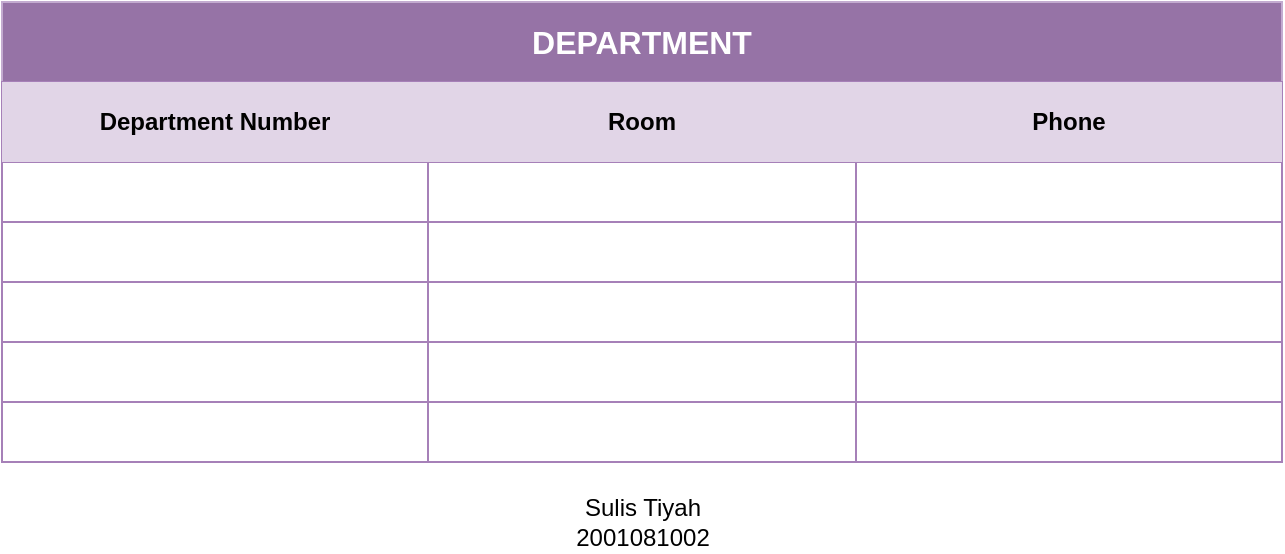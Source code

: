 <mxfile version="13.9.9" type="device"><diagram id="jOCyHqp4UbXJMnn93Hf0" name="Page-1"><mxGraphModel dx="1024" dy="592" grid="1" gridSize="10" guides="1" tooltips="1" connect="1" arrows="1" fold="1" page="1" pageScale="1" pageWidth="827" pageHeight="1169" background="none" math="0" shadow="0"><root><mxCell id="0"/><mxCell id="1" parent="0"/><mxCell id="1R5dfQk-aeGwsiilAhYj-203" value="&lt;b&gt;&lt;font style=&quot;font-size: 16px&quot; color=&quot;#ffffff&quot;&gt;DEPARTMENT&lt;/font&gt;&lt;/b&gt;" style="whiteSpace=wrap;html=1;rounded=0;shadow=0;sketch=0;strokeColor=#C3ABD0;strokeWidth=1;fillColor=#9673A6;gradientColor=none;" vertex="1" parent="1"><mxGeometry x="80" y="80" width="640" height="40" as="geometry"/></mxCell><mxCell id="1R5dfQk-aeGwsiilAhYj-205" value="Sulis Tiyah&lt;br&gt;2001081002" style="text;html=1;resizable=0;autosize=1;align=center;verticalAlign=middle;points=[];fillColor=none;strokeColor=none;rounded=0;shadow=0;sketch=0;" vertex="1" parent="1"><mxGeometry x="360" y="325" width="80" height="30" as="geometry"/></mxCell><mxCell id="1R5dfQk-aeGwsiilAhYj-254" value="" style="shape=table;html=1;whiteSpace=wrap;startSize=0;container=1;collapsible=0;childLayout=tableLayout;strokeColor=#A680B8;" vertex="1" parent="1"><mxGeometry x="80" y="120" width="640" height="190" as="geometry"/></mxCell><mxCell id="1R5dfQk-aeGwsiilAhYj-255" value="" style="shape=partialRectangle;html=1;whiteSpace=wrap;collapsible=0;dropTarget=0;pointerEvents=0;fillColor=#e1d5e7;top=0;left=0;bottom=0;right=0;points=[[0,0.5],[1,0.5]];portConstraint=eastwest;strokeColor=#9673a6;" vertex="1" parent="1R5dfQk-aeGwsiilAhYj-254"><mxGeometry width="640" height="40" as="geometry"/></mxCell><mxCell id="1R5dfQk-aeGwsiilAhYj-256" value="&lt;b&gt;Department Number&lt;/b&gt;" style="shape=partialRectangle;html=1;whiteSpace=wrap;connectable=0;overflow=hidden;fillColor=none;top=0;left=0;bottom=0;right=0;" vertex="1" parent="1R5dfQk-aeGwsiilAhYj-255"><mxGeometry width="213" height="40" as="geometry"/></mxCell><mxCell id="1R5dfQk-aeGwsiilAhYj-257" value="&lt;b&gt;Room&lt;/b&gt;" style="shape=partialRectangle;html=1;whiteSpace=wrap;connectable=0;overflow=hidden;fillColor=none;top=0;left=0;bottom=0;right=0;" vertex="1" parent="1R5dfQk-aeGwsiilAhYj-255"><mxGeometry x="213" width="214" height="40" as="geometry"/></mxCell><mxCell id="1R5dfQk-aeGwsiilAhYj-258" value="&lt;b&gt;Phone&lt;/b&gt;" style="shape=partialRectangle;html=1;whiteSpace=wrap;connectable=0;overflow=hidden;fillColor=none;top=0;left=0;bottom=0;right=0;" vertex="1" parent="1R5dfQk-aeGwsiilAhYj-255"><mxGeometry x="427" width="213" height="40" as="geometry"/></mxCell><mxCell id="1R5dfQk-aeGwsiilAhYj-259" value="" style="shape=partialRectangle;html=1;whiteSpace=wrap;collapsible=0;dropTarget=0;pointerEvents=0;fillColor=none;top=0;left=0;bottom=0;right=0;points=[[0,0.5],[1,0.5]];portConstraint=eastwest;" vertex="1" parent="1R5dfQk-aeGwsiilAhYj-254"><mxGeometry y="40" width="640" height="30" as="geometry"/></mxCell><mxCell id="1R5dfQk-aeGwsiilAhYj-260" value="" style="shape=partialRectangle;html=1;whiteSpace=wrap;connectable=0;overflow=hidden;fillColor=none;top=0;left=0;bottom=0;right=0;" vertex="1" parent="1R5dfQk-aeGwsiilAhYj-259"><mxGeometry width="213" height="30" as="geometry"/></mxCell><mxCell id="1R5dfQk-aeGwsiilAhYj-261" value="" style="shape=partialRectangle;html=1;whiteSpace=wrap;connectable=0;overflow=hidden;fillColor=none;top=0;left=0;bottom=0;right=0;" vertex="1" parent="1R5dfQk-aeGwsiilAhYj-259"><mxGeometry x="213" width="214" height="30" as="geometry"/></mxCell><mxCell id="1R5dfQk-aeGwsiilAhYj-262" value="" style="shape=partialRectangle;html=1;whiteSpace=wrap;connectable=0;overflow=hidden;fillColor=none;top=0;left=0;bottom=0;right=0;" vertex="1" parent="1R5dfQk-aeGwsiilAhYj-259"><mxGeometry x="427" width="213" height="30" as="geometry"/></mxCell><mxCell id="1R5dfQk-aeGwsiilAhYj-263" value="" style="shape=partialRectangle;html=1;whiteSpace=wrap;collapsible=0;dropTarget=0;pointerEvents=0;fillColor=none;top=0;left=0;bottom=0;right=0;points=[[0,0.5],[1,0.5]];portConstraint=eastwest;" vertex="1" parent="1R5dfQk-aeGwsiilAhYj-254"><mxGeometry y="70" width="640" height="30" as="geometry"/></mxCell><mxCell id="1R5dfQk-aeGwsiilAhYj-264" value="" style="shape=partialRectangle;html=1;whiteSpace=wrap;connectable=0;overflow=hidden;fillColor=none;top=0;left=0;bottom=0;right=0;" vertex="1" parent="1R5dfQk-aeGwsiilAhYj-263"><mxGeometry width="213" height="30" as="geometry"/></mxCell><mxCell id="1R5dfQk-aeGwsiilAhYj-265" value="" style="shape=partialRectangle;html=1;whiteSpace=wrap;connectable=0;overflow=hidden;fillColor=none;top=0;left=0;bottom=0;right=0;" vertex="1" parent="1R5dfQk-aeGwsiilAhYj-263"><mxGeometry x="213" width="214" height="30" as="geometry"/></mxCell><mxCell id="1R5dfQk-aeGwsiilAhYj-266" value="" style="shape=partialRectangle;html=1;whiteSpace=wrap;connectable=0;overflow=hidden;fillColor=none;top=0;left=0;bottom=0;right=0;" vertex="1" parent="1R5dfQk-aeGwsiilAhYj-263"><mxGeometry x="427" width="213" height="30" as="geometry"/></mxCell><mxCell id="1R5dfQk-aeGwsiilAhYj-267" value="" style="shape=partialRectangle;html=1;whiteSpace=wrap;collapsible=0;dropTarget=0;pointerEvents=0;fillColor=none;top=0;left=0;bottom=0;right=0;points=[[0,0.5],[1,0.5]];portConstraint=eastwest;" vertex="1" parent="1R5dfQk-aeGwsiilAhYj-254"><mxGeometry y="100" width="640" height="30" as="geometry"/></mxCell><mxCell id="1R5dfQk-aeGwsiilAhYj-268" value="" style="shape=partialRectangle;html=1;whiteSpace=wrap;connectable=0;overflow=hidden;fillColor=none;top=0;left=0;bottom=0;right=0;" vertex="1" parent="1R5dfQk-aeGwsiilAhYj-267"><mxGeometry width="213" height="30" as="geometry"/></mxCell><mxCell id="1R5dfQk-aeGwsiilAhYj-269" value="" style="shape=partialRectangle;html=1;whiteSpace=wrap;connectable=0;overflow=hidden;fillColor=none;top=0;left=0;bottom=0;right=0;" vertex="1" parent="1R5dfQk-aeGwsiilAhYj-267"><mxGeometry x="213" width="214" height="30" as="geometry"/></mxCell><mxCell id="1R5dfQk-aeGwsiilAhYj-270" value="" style="shape=partialRectangle;html=1;whiteSpace=wrap;connectable=0;overflow=hidden;fillColor=none;top=0;left=0;bottom=0;right=0;" vertex="1" parent="1R5dfQk-aeGwsiilAhYj-267"><mxGeometry x="427" width="213" height="30" as="geometry"/></mxCell><mxCell id="1R5dfQk-aeGwsiilAhYj-271" value="" style="shape=partialRectangle;html=1;whiteSpace=wrap;collapsible=0;dropTarget=0;pointerEvents=0;fillColor=none;top=0;left=0;bottom=0;right=0;points=[[0,0.5],[1,0.5]];portConstraint=eastwest;" vertex="1" parent="1R5dfQk-aeGwsiilAhYj-254"><mxGeometry y="130" width="640" height="30" as="geometry"/></mxCell><mxCell id="1R5dfQk-aeGwsiilAhYj-272" value="" style="shape=partialRectangle;html=1;whiteSpace=wrap;connectable=0;overflow=hidden;fillColor=none;top=0;left=0;bottom=0;right=0;" vertex="1" parent="1R5dfQk-aeGwsiilAhYj-271"><mxGeometry width="213" height="30" as="geometry"/></mxCell><mxCell id="1R5dfQk-aeGwsiilAhYj-273" value="" style="shape=partialRectangle;html=1;whiteSpace=wrap;connectable=0;overflow=hidden;fillColor=none;top=0;left=0;bottom=0;right=0;" vertex="1" parent="1R5dfQk-aeGwsiilAhYj-271"><mxGeometry x="213" width="214" height="30" as="geometry"/></mxCell><mxCell id="1R5dfQk-aeGwsiilAhYj-274" value="" style="shape=partialRectangle;html=1;whiteSpace=wrap;connectable=0;overflow=hidden;fillColor=none;top=0;left=0;bottom=0;right=0;" vertex="1" parent="1R5dfQk-aeGwsiilAhYj-271"><mxGeometry x="427" width="213" height="30" as="geometry"/></mxCell><mxCell id="1R5dfQk-aeGwsiilAhYj-275" value="" style="shape=partialRectangle;html=1;whiteSpace=wrap;collapsible=0;dropTarget=0;pointerEvents=0;fillColor=none;top=0;left=0;bottom=0;right=0;points=[[0,0.5],[1,0.5]];portConstraint=eastwest;" vertex="1" parent="1R5dfQk-aeGwsiilAhYj-254"><mxGeometry y="160" width="640" height="30" as="geometry"/></mxCell><mxCell id="1R5dfQk-aeGwsiilAhYj-276" value="" style="shape=partialRectangle;html=1;whiteSpace=wrap;connectable=0;overflow=hidden;fillColor=none;top=0;left=0;bottom=0;right=0;" vertex="1" parent="1R5dfQk-aeGwsiilAhYj-275"><mxGeometry width="213" height="30" as="geometry"/></mxCell><mxCell id="1R5dfQk-aeGwsiilAhYj-277" value="" style="shape=partialRectangle;html=1;whiteSpace=wrap;connectable=0;overflow=hidden;fillColor=none;top=0;left=0;bottom=0;right=0;" vertex="1" parent="1R5dfQk-aeGwsiilAhYj-275"><mxGeometry x="213" width="214" height="30" as="geometry"/></mxCell><mxCell id="1R5dfQk-aeGwsiilAhYj-278" value="" style="shape=partialRectangle;html=1;whiteSpace=wrap;connectable=0;overflow=hidden;fillColor=none;top=0;left=0;bottom=0;right=0;" vertex="1" parent="1R5dfQk-aeGwsiilAhYj-275"><mxGeometry x="427" width="213" height="30" as="geometry"/></mxCell></root></mxGraphModel></diagram></mxfile>